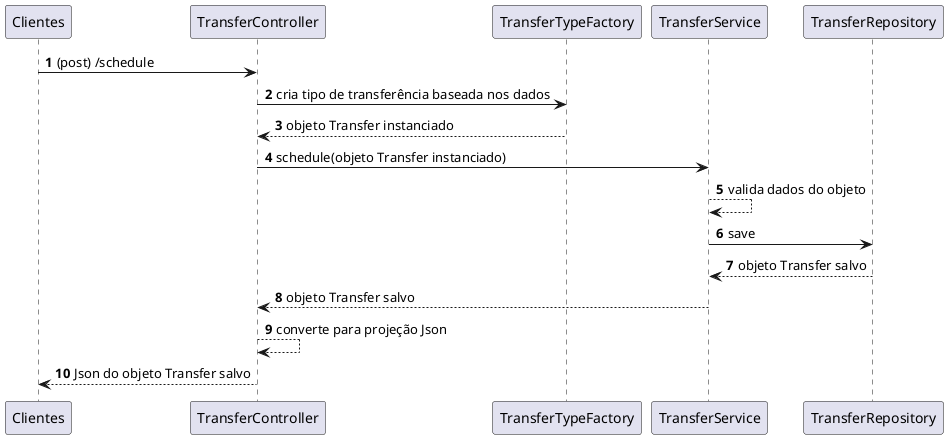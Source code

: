 @startuml
'https://plantuml.com/sequence-diagram

autonumber

Clientes -> TransferController: (post) /schedule
TransferController -> TransferTypeFactory: cria tipo de transferência baseada nos dados
TransferTypeFactory --> TransferController: objeto Transfer instanciado
TransferController -> TransferService: schedule(objeto Transfer instanciado)
TransferService --> TransferService: valida dados do objeto
TransferService -> TransferRepository: save
TransferRepository --> TransferService: objeto Transfer salvo
TransferService --> TransferController: objeto Transfer salvo
TransferController --> TransferController: converte para projeção Json
TransferController --> Clientes: Json do objeto Transfer salvo


@enduml
